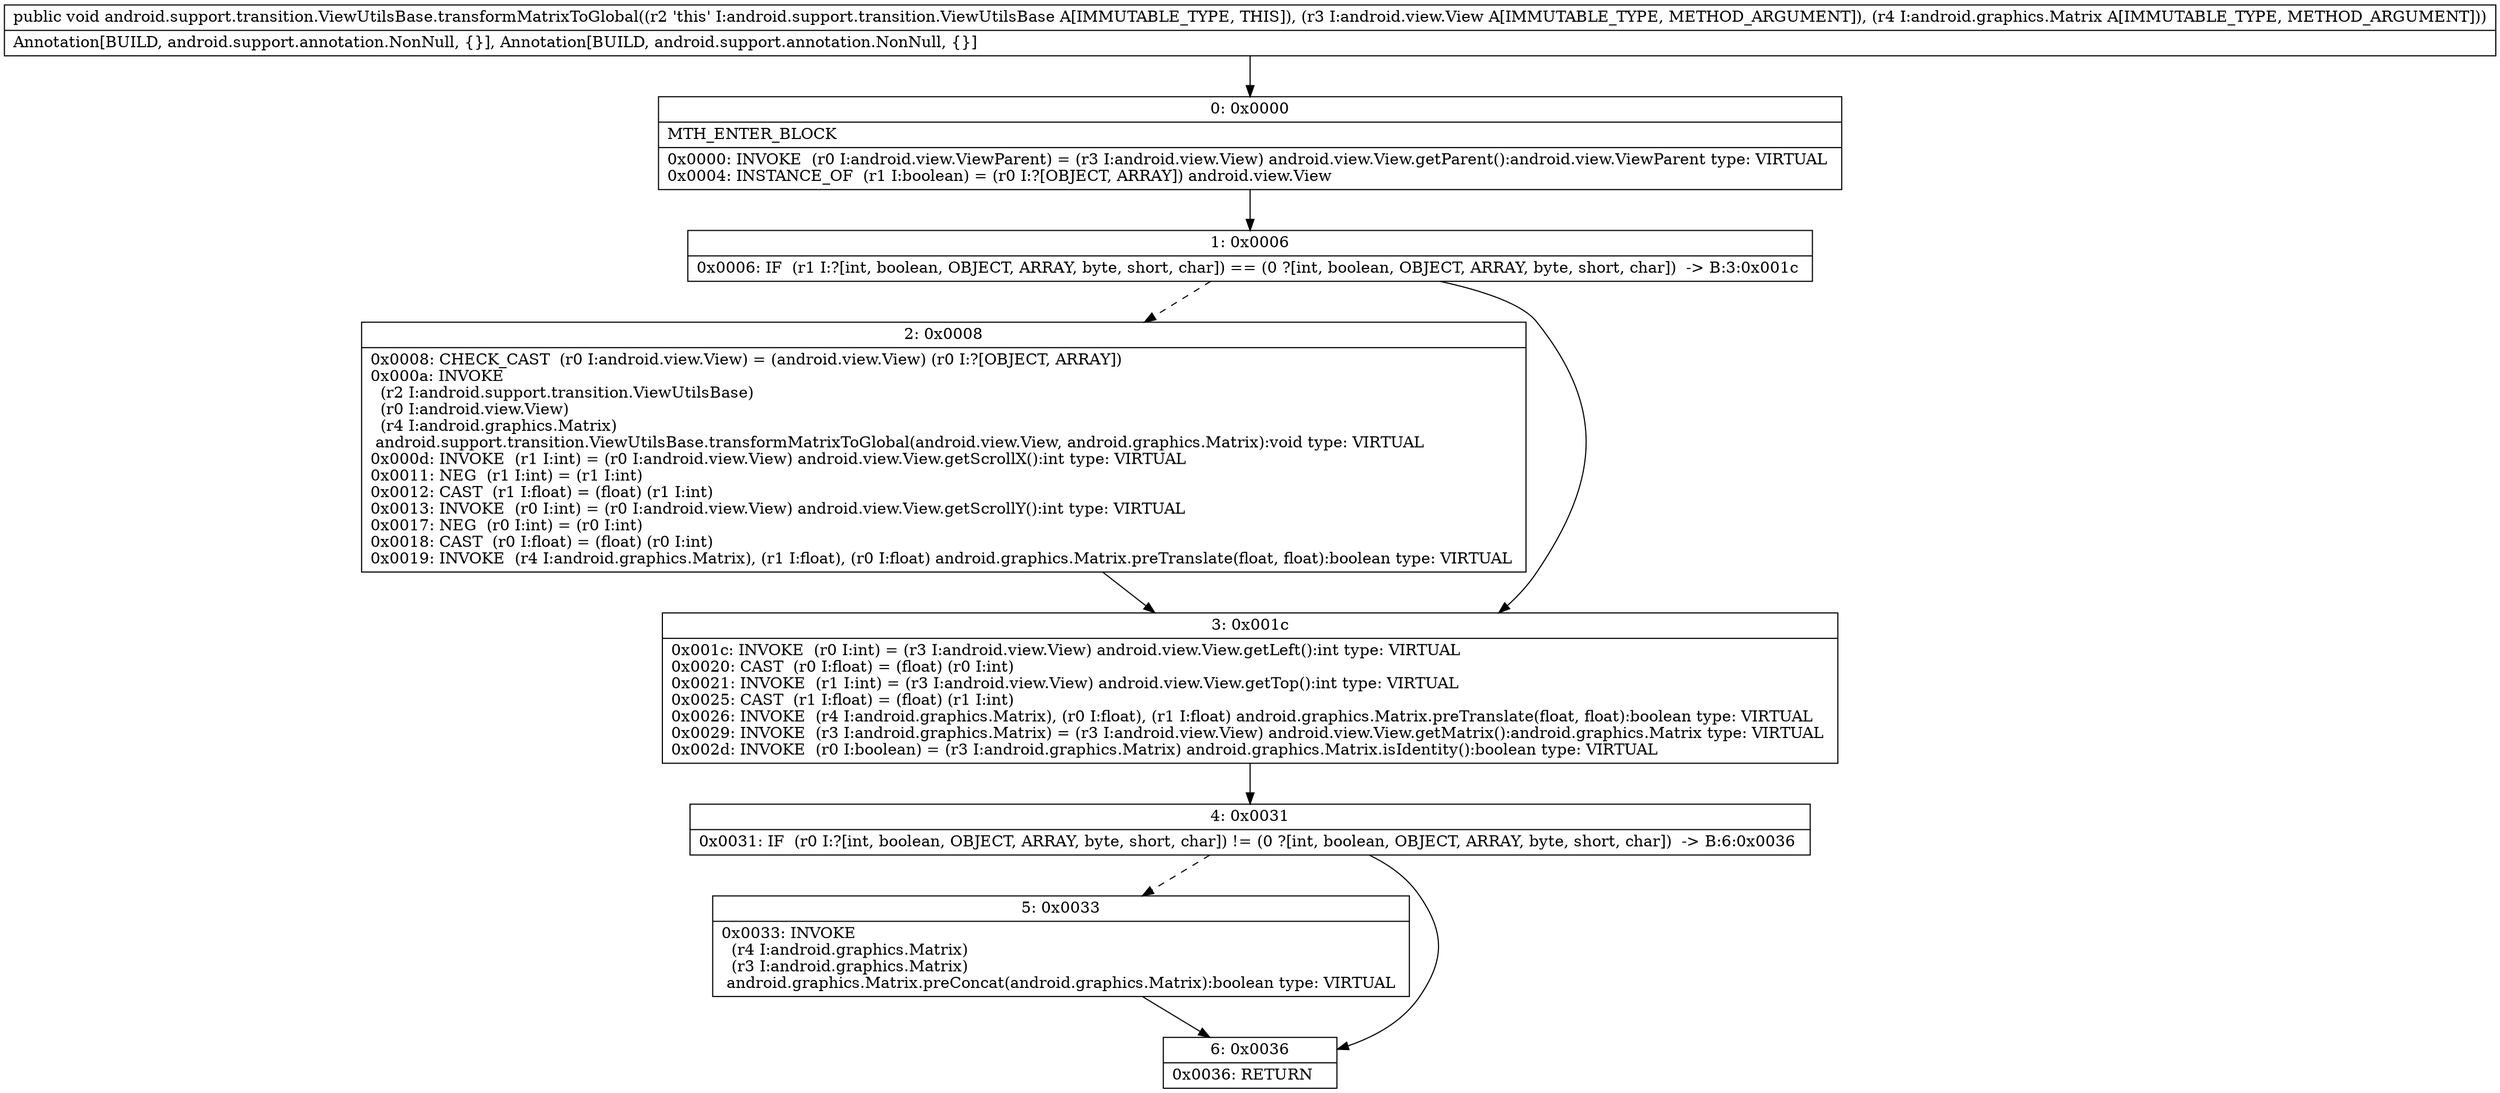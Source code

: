 digraph "CFG forandroid.support.transition.ViewUtilsBase.transformMatrixToGlobal(Landroid\/view\/View;Landroid\/graphics\/Matrix;)V" {
Node_0 [shape=record,label="{0\:\ 0x0000|MTH_ENTER_BLOCK\l|0x0000: INVOKE  (r0 I:android.view.ViewParent) = (r3 I:android.view.View) android.view.View.getParent():android.view.ViewParent type: VIRTUAL \l0x0004: INSTANCE_OF  (r1 I:boolean) = (r0 I:?[OBJECT, ARRAY]) android.view.View \l}"];
Node_1 [shape=record,label="{1\:\ 0x0006|0x0006: IF  (r1 I:?[int, boolean, OBJECT, ARRAY, byte, short, char]) == (0 ?[int, boolean, OBJECT, ARRAY, byte, short, char])  \-\> B:3:0x001c \l}"];
Node_2 [shape=record,label="{2\:\ 0x0008|0x0008: CHECK_CAST  (r0 I:android.view.View) = (android.view.View) (r0 I:?[OBJECT, ARRAY]) \l0x000a: INVOKE  \l  (r2 I:android.support.transition.ViewUtilsBase)\l  (r0 I:android.view.View)\l  (r4 I:android.graphics.Matrix)\l android.support.transition.ViewUtilsBase.transformMatrixToGlobal(android.view.View, android.graphics.Matrix):void type: VIRTUAL \l0x000d: INVOKE  (r1 I:int) = (r0 I:android.view.View) android.view.View.getScrollX():int type: VIRTUAL \l0x0011: NEG  (r1 I:int) = (r1 I:int) \l0x0012: CAST  (r1 I:float) = (float) (r1 I:int) \l0x0013: INVOKE  (r0 I:int) = (r0 I:android.view.View) android.view.View.getScrollY():int type: VIRTUAL \l0x0017: NEG  (r0 I:int) = (r0 I:int) \l0x0018: CAST  (r0 I:float) = (float) (r0 I:int) \l0x0019: INVOKE  (r4 I:android.graphics.Matrix), (r1 I:float), (r0 I:float) android.graphics.Matrix.preTranslate(float, float):boolean type: VIRTUAL \l}"];
Node_3 [shape=record,label="{3\:\ 0x001c|0x001c: INVOKE  (r0 I:int) = (r3 I:android.view.View) android.view.View.getLeft():int type: VIRTUAL \l0x0020: CAST  (r0 I:float) = (float) (r0 I:int) \l0x0021: INVOKE  (r1 I:int) = (r3 I:android.view.View) android.view.View.getTop():int type: VIRTUAL \l0x0025: CAST  (r1 I:float) = (float) (r1 I:int) \l0x0026: INVOKE  (r4 I:android.graphics.Matrix), (r0 I:float), (r1 I:float) android.graphics.Matrix.preTranslate(float, float):boolean type: VIRTUAL \l0x0029: INVOKE  (r3 I:android.graphics.Matrix) = (r3 I:android.view.View) android.view.View.getMatrix():android.graphics.Matrix type: VIRTUAL \l0x002d: INVOKE  (r0 I:boolean) = (r3 I:android.graphics.Matrix) android.graphics.Matrix.isIdentity():boolean type: VIRTUAL \l}"];
Node_4 [shape=record,label="{4\:\ 0x0031|0x0031: IF  (r0 I:?[int, boolean, OBJECT, ARRAY, byte, short, char]) != (0 ?[int, boolean, OBJECT, ARRAY, byte, short, char])  \-\> B:6:0x0036 \l}"];
Node_5 [shape=record,label="{5\:\ 0x0033|0x0033: INVOKE  \l  (r4 I:android.graphics.Matrix)\l  (r3 I:android.graphics.Matrix)\l android.graphics.Matrix.preConcat(android.graphics.Matrix):boolean type: VIRTUAL \l}"];
Node_6 [shape=record,label="{6\:\ 0x0036|0x0036: RETURN   \l}"];
MethodNode[shape=record,label="{public void android.support.transition.ViewUtilsBase.transformMatrixToGlobal((r2 'this' I:android.support.transition.ViewUtilsBase A[IMMUTABLE_TYPE, THIS]), (r3 I:android.view.View A[IMMUTABLE_TYPE, METHOD_ARGUMENT]), (r4 I:android.graphics.Matrix A[IMMUTABLE_TYPE, METHOD_ARGUMENT]))  | Annotation[BUILD, android.support.annotation.NonNull, \{\}], Annotation[BUILD, android.support.annotation.NonNull, \{\}]\l}"];
MethodNode -> Node_0;
Node_0 -> Node_1;
Node_1 -> Node_2[style=dashed];
Node_1 -> Node_3;
Node_2 -> Node_3;
Node_3 -> Node_4;
Node_4 -> Node_5[style=dashed];
Node_4 -> Node_6;
Node_5 -> Node_6;
}

